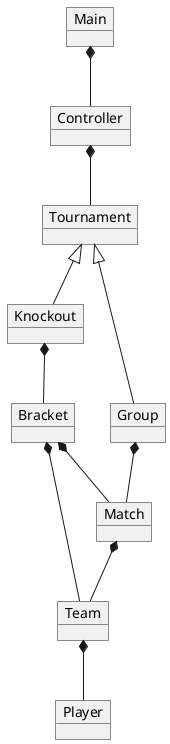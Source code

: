 @startuml
object Tournament
object Main
object Controller
object Knockout
object Group
object Team
object Match
object Bracket
object Player

Main *-- Controller
Controller *-- Tournament
Tournament <|-- Knockout
Tournament <|-- Group
Knockout *-- Bracket
Group *-- Match
Team *-- Player
Bracket *-- Match
Bracket *-- Team
Match *-- Team

@enduml